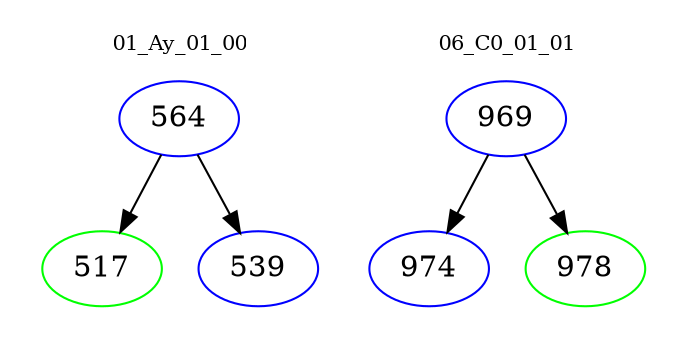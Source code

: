 digraph{
subgraph cluster_0 {
color = white
label = "01_Ay_01_00";
fontsize=10;
T0_564 [label="564", color="blue"]
T0_564 -> T0_517 [color="black"]
T0_517 [label="517", color="green"]
T0_564 -> T0_539 [color="black"]
T0_539 [label="539", color="blue"]
}
subgraph cluster_1 {
color = white
label = "06_C0_01_01";
fontsize=10;
T1_969 [label="969", color="blue"]
T1_969 -> T1_974 [color="black"]
T1_974 [label="974", color="blue"]
T1_969 -> T1_978 [color="black"]
T1_978 [label="978", color="green"]
}
}

